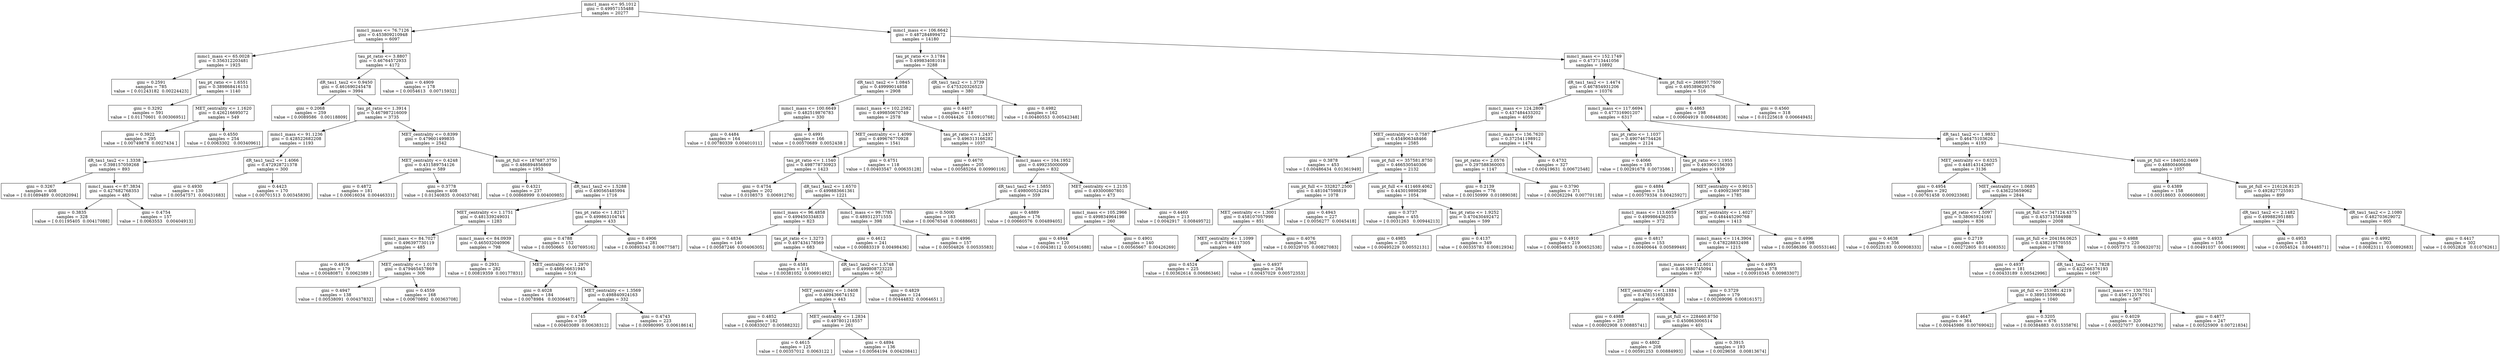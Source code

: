 digraph Tree {
0 [label="mmc1_mass <= 95.1012\ngini = 0.49957155488\nsamples = 20277", shape="box"] ;
1 [label="mmc1_mass <= 76.7126\ngini = 0.453809210948\nsamples = 6097", shape="box"] ;
0 -> 1 ;
2 [label="mmc1_mass <= 65.0028\ngini = 0.356312203481\nsamples = 1925", shape="box"] ;
1 -> 2 ;
3 [label="gini = 0.2591\nsamples = 785\nvalue = [ 0.01243182  0.00224423]", shape="box"] ;
2 -> 3 ;
4 [label="tau_pt_ratio <= 1.6551\ngini = 0.389868416153\nsamples = 1140", shape="box"] ;
2 -> 4 ;
5 [label="gini = 0.3292\nsamples = 591\nvalue = [ 0.01170601  0.00306951]", shape="box"] ;
4 -> 5 ;
6 [label="MET_centrality <= 1.1620\ngini = 0.426216695072\nsamples = 549", shape="box"] ;
4 -> 6 ;
7 [label="gini = 0.3922\nsamples = 295\nvalue = [ 0.00749878  0.0027434 ]", shape="box"] ;
6 -> 7 ;
8 [label="gini = 0.4550\nsamples = 254\nvalue = [ 0.0063302   0.00340961]", shape="box"] ;
6 -> 8 ;
9 [label="tau_pt_ratio <= 3.8807\ngini = 0.46764572933\nsamples = 4172", shape="box"] ;
1 -> 9 ;
10 [label="dR_tau1_tau2 <= 0.9450\ngini = 0.461690245478\nsamples = 3994", shape="box"] ;
9 -> 10 ;
11 [label="gini = 0.2068\nsamples = 259\nvalue = [ 0.0089586   0.00118809]", shape="box"] ;
10 -> 11 ;
12 [label="tau_pt_ratio <= 1.3914\ngini = 0.467987216009\nsamples = 3735", shape="box"] ;
10 -> 12 ;
13 [label="mmc1_mass <= 91.1236\ngini = 0.428522682208\nsamples = 1193", shape="box"] ;
12 -> 13 ;
14 [label="dR_tau1_tau2 <= 1.3338\ngini = 0.398157059268\nsamples = 893", shape="box"] ;
13 -> 14 ;
15 [label="gini = 0.3267\nsamples = 408\nvalue = [ 0.01089489  0.00282094]", shape="box"] ;
14 -> 15 ;
16 [label="mmc1_mass <= 87.3834\ngini = 0.427682768353\nsamples = 485", shape="box"] ;
14 -> 16 ;
17 [label="gini = 0.3835\nsamples = 328\nvalue = [ 0.01195405  0.00417088]", shape="box"] ;
16 -> 17 ;
18 [label="gini = 0.4754\nsamples = 157\nvalue = [ 0.0063553   0.00404913]", shape="box"] ;
16 -> 18 ;
19 [label="dR_tau1_tau2 <= 1.4066\ngini = 0.472928721378\nsamples = 300", shape="box"] ;
13 -> 19 ;
20 [label="gini = 0.4930\nsamples = 130\nvalue = [ 0.00547571  0.00431683]", shape="box"] ;
19 -> 20 ;
21 [label="gini = 0.4423\nsamples = 170\nvalue = [ 0.00701513  0.00345839]", shape="box"] ;
19 -> 21 ;
22 [label="MET_centrality <= 0.8399\ngini = 0.479601499835\nsamples = 2542", shape="box"] ;
12 -> 22 ;
23 [label="MET_centrality <= 0.4248\ngini = 0.431589754126\nsamples = 589", shape="box"] ;
22 -> 23 ;
24 [label="gini = 0.4872\nsamples = 181\nvalue = [ 0.00616034  0.00446331]", shape="box"] ;
23 -> 24 ;
25 [label="gini = 0.3778\nsamples = 408\nvalue = [ 0.01340835  0.00453768]", shape="box"] ;
23 -> 25 ;
26 [label="sum_pt_full <= 187687.3750\ngini = 0.486894856869\nsamples = 1953", shape="box"] ;
22 -> 26 ;
27 [label="gini = 0.4321\nsamples = 237\nvalue = [ 0.00868999  0.00400985]", shape="box"] ;
26 -> 27 ;
28 [label="dR_tau1_tau2 <= 1.5288\ngini = 0.490565485994\nsamples = 1716", shape="box"] ;
26 -> 28 ;
29 [label="MET_centrality <= 1.1751\ngini = 0.481339249031\nsamples = 1283", shape="box"] ;
28 -> 29 ;
30 [label="mmc1_mass <= 84.7027\ngini = 0.496397730119\nsamples = 485", shape="box"] ;
29 -> 30 ;
31 [label="gini = 0.4916\nsamples = 179\nvalue = [ 0.00480871  0.0062389 ]", shape="box"] ;
30 -> 31 ;
32 [label="MET_centrality <= 1.0178\ngini = 0.479465457869\nsamples = 306", shape="box"] ;
30 -> 32 ;
33 [label="gini = 0.4947\nsamples = 138\nvalue = [ 0.00538091  0.00437832]", shape="box"] ;
32 -> 33 ;
34 [label="gini = 0.4559\nsamples = 168\nvalue = [ 0.00670892  0.00363708]", shape="box"] ;
32 -> 34 ;
35 [label="mmc1_mass <= 84.0939\ngini = 0.465032040906\nsamples = 798", shape="box"] ;
29 -> 35 ;
36 [label="gini = 0.2931\nsamples = 282\nvalue = [ 0.00819359  0.00177831]", shape="box"] ;
35 -> 36 ;
37 [label="MET_centrality <= 1.2970\ngini = 0.486656631945\nsamples = 516", shape="box"] ;
35 -> 37 ;
38 [label="gini = 0.4028\nsamples = 184\nvalue = [ 0.0078984   0.00306467]", shape="box"] ;
37 -> 38 ;
39 [label="MET_centrality <= 1.3569\ngini = 0.498840924163\nsamples = 332", shape="box"] ;
37 -> 39 ;
40 [label="gini = 0.4745\nsamples = 109\nvalue = [ 0.00403089  0.00638312]", shape="box"] ;
39 -> 40 ;
41 [label="gini = 0.4743\nsamples = 223\nvalue = [ 0.00980995  0.00618614]", shape="box"] ;
39 -> 41 ;
42 [label="tau_pt_ratio <= 1.8217\ngini = 0.499863104744\nsamples = 433", shape="box"] ;
28 -> 42 ;
43 [label="gini = 0.4788\nsamples = 152\nvalue = [ 0.0050665   0.00769516]", shape="box"] ;
42 -> 43 ;
44 [label="gini = 0.4906\nsamples = 281\nvalue = [ 0.00893343  0.00677587]", shape="box"] ;
42 -> 44 ;
45 [label="gini = 0.4909\nsamples = 178\nvalue = [ 0.0054613   0.00715932]", shape="box"] ;
9 -> 45 ;
46 [label="mmc1_mass <= 106.6642\ngini = 0.487284899472\nsamples = 14180", shape="box"] ;
0 -> 46 ;
47 [label="tau_pt_ratio <= 3.1784\ngini = 0.499834081018\nsamples = 3288", shape="box"] ;
46 -> 47 ;
48 [label="dR_tau1_tau2 <= 1.0845\ngini = 0.49999014858\nsamples = 2908", shape="box"] ;
47 -> 48 ;
49 [label="mmc1_mass <= 100.6649\ngini = 0.482519876783\nsamples = 330", shape="box"] ;
48 -> 49 ;
50 [label="gini = 0.4484\nsamples = 164\nvalue = [ 0.00780339  0.00401011]", shape="box"] ;
49 -> 50 ;
51 [label="gini = 0.4991\nsamples = 166\nvalue = [ 0.00570689  0.0052438 ]", shape="box"] ;
49 -> 51 ;
52 [label="mmc1_mass <= 102.2582\ngini = 0.499850670749\nsamples = 2578", shape="box"] ;
48 -> 52 ;
53 [label="MET_centrality <= 1.4099\ngini = 0.499676770928\nsamples = 1541", shape="box"] ;
52 -> 53 ;
54 [label="tau_pt_ratio <= 1.1540\ngini = 0.498778730923\nsamples = 1423", shape="box"] ;
53 -> 54 ;
55 [label="gini = 0.4754\nsamples = 202\nvalue = [ 0.0108573   0.00691276]", shape="box"] ;
54 -> 55 ;
56 [label="dR_tau1_tau2 <= 1.6570\ngini = 0.499883661361\nsamples = 1221", shape="box"] ;
54 -> 56 ;
57 [label="mmc1_mass <= 96.4858\ngini = 0.499450334833\nsamples = 823", shape="box"] ;
56 -> 57 ;
58 [label="gini = 0.4834\nsamples = 140\nvalue = [ 0.00587246  0.00406305]", shape="box"] ;
57 -> 58 ;
59 [label="tau_pt_ratio <= 1.3273\ngini = 0.497434178569\nsamples = 683", shape="box"] ;
57 -> 59 ;
60 [label="gini = 0.4581\nsamples = 116\nvalue = [ 0.00381052  0.00691492]", shape="box"] ;
59 -> 60 ;
61 [label="dR_tau1_tau2 <= 1.5748\ngini = 0.499808723225\nsamples = 567", shape="box"] ;
59 -> 61 ;
62 [label="MET_centrality <= 1.0408\ngini = 0.499436674152\nsamples = 443", shape="box"] ;
61 -> 62 ;
63 [label="gini = 0.4852\nsamples = 182\nvalue = [ 0.00833027  0.00588232]", shape="box"] ;
62 -> 63 ;
64 [label="MET_centrality <= 1.2834\ngini = 0.497801218557\nsamples = 261", shape="box"] ;
62 -> 64 ;
65 [label="gini = 0.4615\nsamples = 125\nvalue = [ 0.00357012  0.0063122 ]", shape="box"] ;
64 -> 65 ;
66 [label="gini = 0.4894\nsamples = 136\nvalue = [ 0.00564194  0.00420841]", shape="box"] ;
64 -> 66 ;
67 [label="gini = 0.4829\nsamples = 124\nvalue = [ 0.00444832  0.0064651 ]", shape="box"] ;
61 -> 67 ;
68 [label="mmc1_mass <= 99.7785\ngini = 0.489312371555\nsamples = 398", shape="box"] ;
56 -> 68 ;
69 [label="gini = 0.4612\nsamples = 241\nvalue = [ 0.00883319  0.00498436]", shape="box"] ;
68 -> 69 ;
70 [label="gini = 0.4996\nsamples = 157\nvalue = [ 0.00504826  0.00535583]", shape="box"] ;
68 -> 70 ;
71 [label="gini = 0.4751\nsamples = 118\nvalue = [ 0.00403547  0.00635128]", shape="box"] ;
53 -> 71 ;
72 [label="tau_pt_ratio <= 1.2437\ngini = 0.496313166282\nsamples = 1037", shape="box"] ;
52 -> 72 ;
73 [label="gini = 0.4670\nsamples = 205\nvalue = [ 0.00585264  0.00990116]", shape="box"] ;
72 -> 73 ;
74 [label="mmc1_mass <= 104.1952\ngini = 0.499235000009\nsamples = 832", shape="box"] ;
72 -> 74 ;
75 [label="dR_tau1_tau2 <= 1.5855\ngini = 0.498000524284\nsamples = 359", shape="box"] ;
74 -> 75 ;
76 [label="gini = 0.5000\nsamples = 183\nvalue = [ 0.00676548  0.00688665]", shape="box"] ;
75 -> 76 ;
77 [label="gini = 0.4889\nsamples = 176\nvalue = [ 0.00660576  0.00489405]", shape="box"] ;
75 -> 77 ;
78 [label="MET_centrality <= 1.2135\ngini = 0.493000807801\nsamples = 473", shape="box"] ;
74 -> 78 ;
79 [label="mmc1_mass <= 105.2966\ngini = 0.499834964198\nsamples = 260", shape="box"] ;
78 -> 79 ;
80 [label="gini = 0.4944\nsamples = 120\nvalue = [ 0.00438112  0.00541688]", shape="box"] ;
79 -> 80 ;
81 [label="gini = 0.4901\nsamples = 140\nvalue = [ 0.00565667  0.00426269]", shape="box"] ;
79 -> 81 ;
82 [label="gini = 0.4460\nsamples = 213\nvalue = [ 0.0042917   0.00849572]", shape="box"] ;
78 -> 82 ;
83 [label="dR_tau1_tau2 <= 1.3739\ngini = 0.475320326523\nsamples = 380", shape="box"] ;
47 -> 83 ;
84 [label="gini = 0.4407\nsamples = 218\nvalue = [ 0.0044426   0.00910768]", shape="box"] ;
83 -> 84 ;
85 [label="gini = 0.4982\nsamples = 162\nvalue = [ 0.00480553  0.00542348]", shape="box"] ;
83 -> 85 ;
86 [label="mmc1_mass <= 152.1749\ngini = 0.473713441056\nsamples = 10892", shape="box"] ;
46 -> 86 ;
87 [label="dR_tau1_tau2 <= 1.4474\ngini = 0.467854931206\nsamples = 10376", shape="box"] ;
86 -> 87 ;
88 [label="mmc1_mass <= 124.2809\ngini = 0.437484433202\nsamples = 4059", shape="box"] ;
87 -> 88 ;
89 [label="MET_centrality <= 0.7587\ngini = 0.454906348466\nsamples = 2585", shape="box"] ;
88 -> 89 ;
90 [label="gini = 0.3878\nsamples = 453\nvalue = [ 0.00486434  0.01361949]", shape="box"] ;
89 -> 90 ;
91 [label="sum_pt_full <= 357581.8750\ngini = 0.466530540306\nsamples = 2132", shape="box"] ;
89 -> 91 ;
92 [label="sum_pt_full <= 332827.2500\ngini = 0.481047598819\nsamples = 1078", shape="box"] ;
91 -> 92 ;
93 [label="MET_centrality <= 1.3001\ngini = 0.458107057998\nsamples = 851", shape="box"] ;
92 -> 93 ;
94 [label="MET_centrality <= 1.1099\ngini = 0.477686117305\nsamples = 489", shape="box"] ;
93 -> 94 ;
95 [label="gini = 0.4524\nsamples = 225\nvalue = [ 0.00362614  0.00686346]", shape="box"] ;
94 -> 95 ;
96 [label="gini = 0.4937\nsamples = 264\nvalue = [ 0.00457029  0.00572353]", shape="box"] ;
94 -> 96 ;
97 [label="gini = 0.4076\nsamples = 362\nvalue = [ 0.00329705  0.00827083]", shape="box"] ;
93 -> 97 ;
98 [label="gini = 0.4943\nsamples = 227\nvalue = [ 0.0056277  0.0045418]", shape="box"] ;
92 -> 98 ;
99 [label="sum_pt_full <= 411469.4062\ngini = 0.443019898298\nsamples = 1054", shape="box"] ;
91 -> 99 ;
100 [label="gini = 0.3737\nsamples = 455\nvalue = [ 0.0031263   0.00944213]", shape="box"] ;
99 -> 100 ;
101 [label="tau_pt_ratio <= 1.9252\ngini = 0.470430492472\nsamples = 599", shape="box"] ;
99 -> 101 ;
102 [label="gini = 0.4985\nsamples = 250\nvalue = [ 0.00495229  0.00552131]", shape="box"] ;
101 -> 102 ;
103 [label="gini = 0.4137\nsamples = 349\nvalue = [ 0.00335783  0.00812934]", shape="box"] ;
101 -> 103 ;
104 [label="mmc1_mass <= 136.7620\ngini = 0.372541198912\nsamples = 1474", shape="box"] ;
88 -> 104 ;
105 [label="tau_pt_ratio <= 2.0576\ngini = 0.297588360003\nsamples = 1147", shape="box"] ;
104 -> 105 ;
106 [label="gini = 0.2139\nsamples = 776\nvalue = [ 0.00150999  0.01089038]", shape="box"] ;
105 -> 106 ;
107 [label="gini = 0.3790\nsamples = 371\nvalue = [ 0.00262294  0.00770118]", shape="box"] ;
105 -> 107 ;
108 [label="gini = 0.4732\nsamples = 327\nvalue = [ 0.00419631  0.00672548]", shape="box"] ;
104 -> 108 ;
109 [label="mmc1_mass <= 117.6694\ngini = 0.477316901207\nsamples = 6317", shape="box"] ;
87 -> 109 ;
110 [label="tau_pt_ratio <= 1.1037\ngini = 0.490746754426\nsamples = 2124", shape="box"] ;
109 -> 110 ;
111 [label="gini = 0.4066\nsamples = 185\nvalue = [ 0.00291678  0.0073586 ]", shape="box"] ;
110 -> 111 ;
112 [label="tau_pt_ratio <= 1.1955\ngini = 0.493900156393\nsamples = 1939", shape="box"] ;
110 -> 112 ;
113 [label="gini = 0.4884\nsamples = 154\nvalue = [ 0.00579334  0.00425927]", shape="box"] ;
112 -> 113 ;
114 [label="MET_centrality <= 0.9015\ngini = 0.490923697388\nsamples = 1785", shape="box"] ;
112 -> 114 ;
115 [label="mmc1_mass <= 113.6059\ngini = 0.499986436255\nsamples = 372", shape="box"] ;
114 -> 115 ;
116 [label="gini = 0.4910\nsamples = 219\nvalue = [ 0.00854853  0.00652538]", shape="box"] ;
115 -> 116 ;
117 [label="gini = 0.4817\nsamples = 153\nvalue = [ 0.00400644  0.00589949]", shape="box"] ;
115 -> 117 ;
118 [label="MET_centrality <= 1.4027\ngini = 0.484445290768\nsamples = 1413", shape="box"] ;
114 -> 118 ;
119 [label="mmc1_mass <= 114.3904\ngini = 0.478228832498\nsamples = 1215", shape="box"] ;
118 -> 119 ;
120 [label="mmc1_mass <= 112.6011\ngini = 0.463880745094\nsamples = 837", shape="box"] ;
119 -> 120 ;
121 [label="MET_centrality <= 1.1884\ngini = 0.478151652833\nsamples = 658", shape="box"] ;
120 -> 121 ;
122 [label="gini = 0.4988\nsamples = 257\nvalue = [ 0.00802908  0.00885741]", shape="box"] ;
121 -> 122 ;
123 [label="sum_pt_full <= 228460.8750\ngini = 0.450863006514\nsamples = 401", shape="box"] ;
121 -> 123 ;
124 [label="gini = 0.4802\nsamples = 208\nvalue = [ 0.00591253  0.00884993]", shape="box"] ;
123 -> 124 ;
125 [label="gini = 0.3915\nsamples = 193\nvalue = [ 0.0029658   0.00813674]", shape="box"] ;
123 -> 125 ;
126 [label="gini = 0.3729\nsamples = 179\nvalue = [ 0.00269096  0.00816157]", shape="box"] ;
120 -> 126 ;
127 [label="gini = 0.4993\nsamples = 378\nvalue = [ 0.00910345  0.00983307]", shape="box"] ;
119 -> 127 ;
128 [label="gini = 0.4996\nsamples = 198\nvalue = [ 0.00586386  0.00553146]", shape="box"] ;
118 -> 128 ;
129 [label="dR_tau1_tau2 <= 1.9832\ngini = 0.46475103626\nsamples = 4193", shape="box"] ;
109 -> 129 ;
130 [label="MET_centrality <= 0.6325\ngini = 0.448143142667\nsamples = 3136", shape="box"] ;
129 -> 130 ;
131 [label="gini = 0.4954\nsamples = 292\nvalue = [ 0.00761458  0.00923368]", shape="box"] ;
130 -> 131 ;
132 [label="MET_centrality <= 1.0685\ngini = 0.436225659062\nsamples = 2844", shape="box"] ;
130 -> 132 ;
133 [label="tau_pt_ratio <= 1.5097\ngini = 0.38065924161\nsamples = 836", shape="box"] ;
132 -> 133 ;
134 [label="gini = 0.4638\nsamples = 356\nvalue = [ 0.00523183  0.00908333]", shape="box"] ;
133 -> 134 ;
135 [label="gini = 0.2719\nsamples = 480\nvalue = [ 0.00272805  0.01408353]", shape="box"] ;
133 -> 135 ;
136 [label="sum_pt_full <= 347124.4375\ngini = 0.453713584988\nsamples = 2008", shape="box"] ;
132 -> 136 ;
137 [label="sum_pt_full <= 204184.0625\ngini = 0.438219570555\nsamples = 1788", shape="box"] ;
136 -> 137 ;
138 [label="gini = 0.4937\nsamples = 181\nvalue = [ 0.00433189  0.00542996]", shape="box"] ;
137 -> 138 ;
139 [label="dR_tau1_tau2 <= 1.7828\ngini = 0.422566376193\nsamples = 1607", shape="box"] ;
137 -> 139 ;
140 [label="sum_pt_full <= 253981.4219\ngini = 0.389515599606\nsamples = 1040", shape="box"] ;
139 -> 140 ;
141 [label="gini = 0.4647\nsamples = 364\nvalue = [ 0.00445986  0.00769042]", shape="box"] ;
140 -> 141 ;
142 [label="gini = 0.3205\nsamples = 676\nvalue = [ 0.00384883  0.01535876]", shape="box"] ;
140 -> 142 ;
143 [label="mmc1_mass <= 130.7511\ngini = 0.456712576701\nsamples = 567", shape="box"] ;
139 -> 143 ;
144 [label="gini = 0.4029\nsamples = 320\nvalue = [ 0.00327077  0.00842379]", shape="box"] ;
143 -> 144 ;
145 [label="gini = 0.4877\nsamples = 247\nvalue = [ 0.00525909  0.00721834]", shape="box"] ;
143 -> 145 ;
146 [label="gini = 0.4988\nsamples = 220\nvalue = [ 0.0057373   0.00632073]", shape="box"] ;
136 -> 146 ;
147 [label="sum_pt_full <= 184052.0469\ngini = 0.48800406686\nsamples = 1057", shape="box"] ;
129 -> 147 ;
148 [label="gini = 0.4389\nsamples = 158\nvalue = [ 0.00318603  0.00660869]", shape="box"] ;
147 -> 148 ;
149 [label="sum_pt_full <= 216126.8125\ngini = 0.492827725593\nsamples = 899", shape="box"] ;
147 -> 149 ;
150 [label="dR_tau1_tau2 <= 2.1482\ngini = 0.499882951885\nsamples = 294", shape="box"] ;
149 -> 150 ;
151 [label="gini = 0.4933\nsamples = 156\nvalue = [ 0.00491037  0.00619909]", shape="box"] ;
150 -> 151 ;
152 [label="gini = 0.4953\nsamples = 138\nvalue = [ 0.0054524   0.00448571]", shape="box"] ;
150 -> 152 ;
153 [label="dR_tau1_tau2 <= 2.1080\ngini = 0.482703629072\nsamples = 605", shape="box"] ;
149 -> 153 ;
154 [label="gini = 0.4992\nsamples = 303\nvalue = [ 0.00823111  0.00892683]", shape="box"] ;
153 -> 154 ;
155 [label="gini = 0.4417\nsamples = 302\nvalue = [ 0.0052828   0.01076261]", shape="box"] ;
153 -> 155 ;
156 [label="sum_pt_full <= 268957.7500\ngini = 0.495389629576\nsamples = 516", shape="box"] ;
86 -> 156 ;
157 [label="gini = 0.4863\nsamples = 198\nvalue = [ 0.00604919  0.00844838]", shape="box"] ;
156 -> 157 ;
158 [label="gini = 0.4560\nsamples = 318\nvalue = [ 0.01225618  0.00664945]", shape="box"] ;
156 -> 158 ;
}